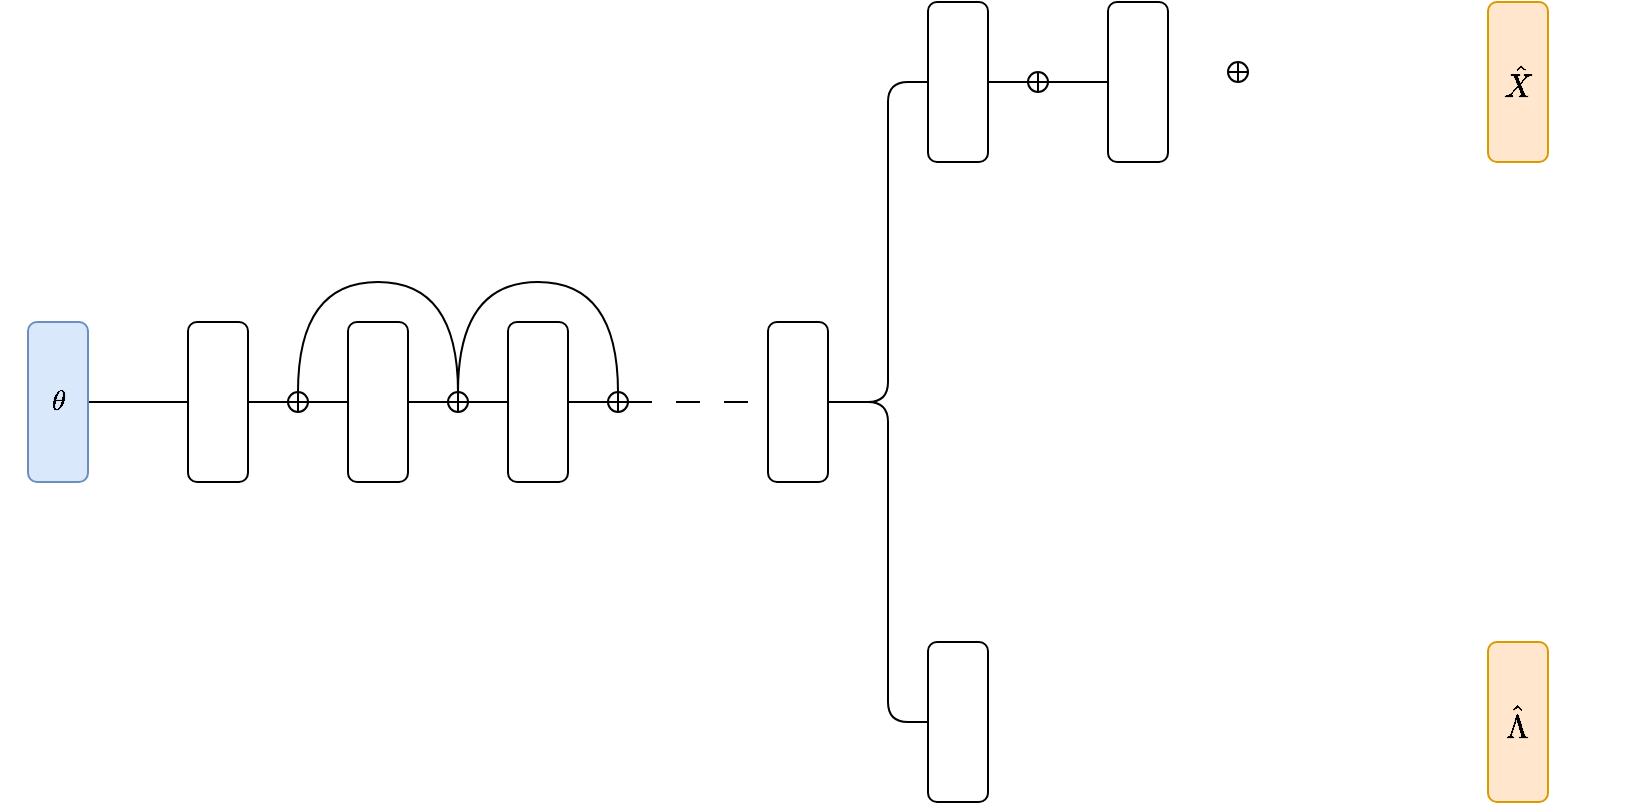 <mxfile version="24.7.17">
  <diagram name="Pagina-1" id="8oRIxMp05fM2Ib0slp5O">
    <mxGraphModel dx="477" dy="318" grid="1" gridSize="10" guides="1" tooltips="1" connect="1" arrows="1" fold="1" page="1" pageScale="1" pageWidth="1169" pageHeight="827" math="1" shadow="0">
      <root>
        <mxCell id="0" />
        <mxCell id="1" parent="0" />
        <mxCell id="CwHO6hKkY0x4LPlJkO1Z-6" style="edgeStyle=orthogonalEdgeStyle;rounded=1;orthogonalLoop=1;jettySize=auto;html=1;exitX=0;exitY=0.5;exitDx=0;exitDy=0;entryX=1;entryY=0.5;entryDx=0;entryDy=0;endArrow=none;endFill=0;" parent="1" source="bO4HwjNe5tgWnpyrZHRT-1" target="CwHO6hKkY0x4LPlJkO1Z-5" edge="1">
          <mxGeometry relative="1" as="geometry" />
        </mxCell>
        <mxCell id="bO4HwjNe5tgWnpyrZHRT-1" value="" style="rounded=1;whiteSpace=wrap;html=1;" parent="1" vertex="1">
          <mxGeometry x="190" y="240" width="30" height="80" as="geometry" />
        </mxCell>
        <mxCell id="bO4HwjNe5tgWnpyrZHRT-7" style="edgeStyle=orthogonalEdgeStyle;rounded=1;orthogonalLoop=1;jettySize=auto;html=1;exitX=1;exitY=0.5;exitDx=0;exitDy=0;entryX=0;entryY=0.5;entryDx=0;entryDy=0;endArrow=none;endFill=0;" parent="1" source="9LMf7SJtemVIQQQjcJtE-13" target="bO4HwjNe5tgWnpyrZHRT-4" edge="1">
          <mxGeometry relative="1" as="geometry" />
        </mxCell>
        <mxCell id="9LMf7SJtemVIQQQjcJtE-12" style="edgeStyle=orthogonalEdgeStyle;rounded=1;orthogonalLoop=1;jettySize=auto;html=1;exitX=0;exitY=0.5;exitDx=0;exitDy=0;entryX=1;entryY=0.5;entryDx=0;entryDy=0;endArrow=none;endFill=0;" parent="1" source="bO4HwjNe5tgWnpyrZHRT-3" target="9LMf7SJtemVIQQQjcJtE-9" edge="1">
          <mxGeometry relative="1" as="geometry" />
        </mxCell>
        <mxCell id="bO4HwjNe5tgWnpyrZHRT-3" value="" style="rounded=1;whiteSpace=wrap;html=1;" parent="1" vertex="1">
          <mxGeometry x="270" y="240" width="30" height="80" as="geometry" />
        </mxCell>
        <mxCell id="bO4HwjNe5tgWnpyrZHRT-4" value="" style="rounded=1;whiteSpace=wrap;html=1;" parent="1" vertex="1">
          <mxGeometry x="350" y="240" width="30" height="80" as="geometry" />
        </mxCell>
        <mxCell id="bO4HwjNe5tgWnpyrZHRT-10" value="" style="rounded=1;whiteSpace=wrap;html=1;" parent="1" vertex="1">
          <mxGeometry x="480" y="240" width="30" height="80" as="geometry" />
        </mxCell>
        <mxCell id="9LMf7SJtemVIQQQjcJtE-41" style="edgeStyle=orthogonalEdgeStyle;rounded=1;orthogonalLoop=1;jettySize=auto;html=1;exitX=1;exitY=0.5;exitDx=0;exitDy=0;entryX=0;entryY=0.5;entryDx=0;entryDy=0;endArrow=none;endFill=0;" parent="1" source="bO4HwjNe5tgWnpyrZHRT-23" target="9LMf7SJtemVIQQQjcJtE-39" edge="1">
          <mxGeometry relative="1" as="geometry" />
        </mxCell>
        <mxCell id="qqz8z3w6AMqJboERfU2k-1" style="edgeStyle=orthogonalEdgeStyle;rounded=1;orthogonalLoop=1;jettySize=auto;html=1;exitX=0;exitY=0.5;exitDx=0;exitDy=0;entryX=1;entryY=0.5;entryDx=0;entryDy=0;endArrow=none;endFill=0;" edge="1" parent="1" source="bO4HwjNe5tgWnpyrZHRT-23" target="bO4HwjNe5tgWnpyrZHRT-10">
          <mxGeometry relative="1" as="geometry">
            <Array as="points">
              <mxPoint x="540" y="120" />
              <mxPoint x="540" y="280" />
            </Array>
          </mxGeometry>
        </mxCell>
        <mxCell id="bO4HwjNe5tgWnpyrZHRT-23" value="" style="rounded=1;whiteSpace=wrap;html=1;" parent="1" vertex="1">
          <mxGeometry x="560" y="80" width="30" height="80" as="geometry" />
        </mxCell>
        <mxCell id="qqz8z3w6AMqJboERfU2k-2" style="edgeStyle=orthogonalEdgeStyle;rounded=1;orthogonalLoop=1;jettySize=auto;html=1;exitX=0;exitY=0.5;exitDx=0;exitDy=0;endArrow=none;endFill=0;" edge="1" parent="1" source="bO4HwjNe5tgWnpyrZHRT-24">
          <mxGeometry relative="1" as="geometry">
            <mxPoint x="510.0" y="280" as="targetPoint" />
            <Array as="points">
              <mxPoint x="540" y="440" />
              <mxPoint x="540" y="280" />
            </Array>
          </mxGeometry>
        </mxCell>
        <mxCell id="bO4HwjNe5tgWnpyrZHRT-24" value="" style="rounded=1;whiteSpace=wrap;html=1;" parent="1" vertex="1">
          <mxGeometry x="560" y="400" width="30" height="80" as="geometry" />
        </mxCell>
        <mxCell id="bO4HwjNe5tgWnpyrZHRT-31" value="$$\hat X$$" style="rounded=1;whiteSpace=wrap;html=1;fontSize=14;fillColor=#ffe6cc;strokeColor=#d79b00;" parent="1" vertex="1">
          <mxGeometry x="840" y="80" width="30" height="80" as="geometry" />
        </mxCell>
        <mxCell id="bO4HwjNe5tgWnpyrZHRT-33" value="&lt;font style=&quot;font-size: 14px;&quot;&gt;$$\hat\Lambda$$&lt;/font&gt;" style="rounded=1;whiteSpace=wrap;html=1;fillColor=#ffe6cc;strokeColor=#d79b00;" parent="1" vertex="1">
          <mxGeometry x="840" y="400" width="30" height="80" as="geometry" />
        </mxCell>
        <mxCell id="9LMf7SJtemVIQQQjcJtE-10" style="edgeStyle=orthogonalEdgeStyle;rounded=1;orthogonalLoop=1;jettySize=auto;html=1;exitX=0;exitY=0.5;exitDx=0;exitDy=0;entryX=1;entryY=0.5;entryDx=0;entryDy=0;endArrow=none;endFill=0;" parent="1" source="9LMf7SJtemVIQQQjcJtE-9" target="bO4HwjNe5tgWnpyrZHRT-1" edge="1">
          <mxGeometry relative="1" as="geometry" />
        </mxCell>
        <mxCell id="9LMf7SJtemVIQQQjcJtE-21" style="edgeStyle=orthogonalEdgeStyle;rounded=1;orthogonalLoop=1;jettySize=auto;html=1;exitX=0.5;exitY=0;exitDx=0;exitDy=0;entryX=0.5;entryY=0;entryDx=0;entryDy=0;endArrow=none;endFill=0;curved=1;" parent="1" source="9LMf7SJtemVIQQQjcJtE-9" target="9LMf7SJtemVIQQQjcJtE-13" edge="1">
          <mxGeometry relative="1" as="geometry">
            <Array as="points">
              <mxPoint x="245" y="220" />
              <mxPoint x="325" y="220" />
            </Array>
          </mxGeometry>
        </mxCell>
        <mxCell id="9LMf7SJtemVIQQQjcJtE-9" value="" style="shape=orEllipse;perimeter=ellipsePerimeter;whiteSpace=wrap;html=1;backgroundOutline=1;rounded=1;" parent="1" vertex="1">
          <mxGeometry x="240" y="275" width="10" height="10" as="geometry" />
        </mxCell>
        <mxCell id="9LMf7SJtemVIQQQjcJtE-14" value="" style="edgeStyle=orthogonalEdgeStyle;rounded=1;orthogonalLoop=1;jettySize=auto;html=1;exitX=1;exitY=0.5;exitDx=0;exitDy=0;entryX=0;entryY=0.5;entryDx=0;entryDy=0;endArrow=none;endFill=0;" parent="1" source="bO4HwjNe5tgWnpyrZHRT-3" target="9LMf7SJtemVIQQQjcJtE-13" edge="1">
          <mxGeometry relative="1" as="geometry">
            <mxPoint x="320" y="285" as="sourcePoint" />
            <mxPoint x="360" y="285" as="targetPoint" />
          </mxGeometry>
        </mxCell>
        <mxCell id="9LMf7SJtemVIQQQjcJtE-24" style="edgeStyle=orthogonalEdgeStyle;rounded=1;orthogonalLoop=1;jettySize=auto;html=1;exitX=0.5;exitY=0;exitDx=0;exitDy=0;entryX=0.5;entryY=0;entryDx=0;entryDy=0;curved=1;endArrow=none;endFill=0;" parent="1" source="9LMf7SJtemVIQQQjcJtE-13" target="9LMf7SJtemVIQQQjcJtE-22" edge="1">
          <mxGeometry relative="1" as="geometry">
            <Array as="points">
              <mxPoint x="325" y="220" />
              <mxPoint x="405" y="220" />
            </Array>
          </mxGeometry>
        </mxCell>
        <mxCell id="9LMf7SJtemVIQQQjcJtE-13" value="" style="shape=orEllipse;perimeter=ellipsePerimeter;whiteSpace=wrap;html=1;backgroundOutline=1;rounded=1;" parent="1" vertex="1">
          <mxGeometry x="320" y="275" width="10" height="10" as="geometry" />
        </mxCell>
        <mxCell id="9LMf7SJtemVIQQQjcJtE-23" style="edgeStyle=orthogonalEdgeStyle;rounded=1;orthogonalLoop=1;jettySize=auto;html=1;exitX=0;exitY=0.5;exitDx=0;exitDy=0;entryX=1;entryY=0.5;entryDx=0;entryDy=0;endArrow=none;endFill=0;" parent="1" source="9LMf7SJtemVIQQQjcJtE-22" target="bO4HwjNe5tgWnpyrZHRT-4" edge="1">
          <mxGeometry relative="1" as="geometry" />
        </mxCell>
        <mxCell id="9LMf7SJtemVIQQQjcJtE-25" style="edgeStyle=orthogonalEdgeStyle;rounded=1;orthogonalLoop=1;jettySize=auto;html=1;exitX=1;exitY=0.5;exitDx=0;exitDy=0;entryX=0;entryY=0.5;entryDx=0;entryDy=0;dashed=1;dashPattern=12 12;endArrow=none;endFill=0;" parent="1" source="9LMf7SJtemVIQQQjcJtE-22" target="bO4HwjNe5tgWnpyrZHRT-10" edge="1">
          <mxGeometry relative="1" as="geometry" />
        </mxCell>
        <mxCell id="9LMf7SJtemVIQQQjcJtE-22" value="" style="shape=orEllipse;perimeter=ellipsePerimeter;whiteSpace=wrap;html=1;backgroundOutline=1;rounded=1;" parent="1" vertex="1">
          <mxGeometry x="400" y="275" width="10" height="10" as="geometry" />
        </mxCell>
        <mxCell id="9LMf7SJtemVIQQQjcJtE-42" style="edgeStyle=orthogonalEdgeStyle;rounded=1;orthogonalLoop=1;jettySize=auto;html=1;exitX=1;exitY=0.5;exitDx=0;exitDy=0;entryX=0;entryY=0.5;entryDx=0;entryDy=0;endArrow=none;endFill=0;" parent="1" source="9LMf7SJtemVIQQQjcJtE-39" target="9LMf7SJtemVIQQQjcJtE-40" edge="1">
          <mxGeometry relative="1" as="geometry" />
        </mxCell>
        <mxCell id="9LMf7SJtemVIQQQjcJtE-39" value="" style="shape=orEllipse;perimeter=ellipsePerimeter;whiteSpace=wrap;html=1;backgroundOutline=1;rounded=1;" parent="1" vertex="1">
          <mxGeometry x="610" y="115" width="10" height="10" as="geometry" />
        </mxCell>
        <mxCell id="9LMf7SJtemVIQQQjcJtE-40" value="" style="rounded=1;whiteSpace=wrap;html=1;" parent="1" vertex="1">
          <mxGeometry x="650" y="80" width="30" height="80" as="geometry" />
        </mxCell>
        <mxCell id="9LMf7SJtemVIQQQjcJtE-44" value="" style="shape=orEllipse;perimeter=ellipsePerimeter;whiteSpace=wrap;html=1;backgroundOutline=1;rounded=1;" parent="1" vertex="1">
          <mxGeometry x="710" y="110" width="10" height="10" as="geometry" />
        </mxCell>
        <mxCell id="CwHO6hKkY0x4LPlJkO1Z-5" value="$$\theta$$" style="rounded=1;whiteSpace=wrap;html=1;fillStyle=auto;fillColor=#dae8fc;strokeColor=#6c8ebf;" parent="1" vertex="1">
          <mxGeometry x="110" y="240" width="30" height="80" as="geometry" />
        </mxCell>
      </root>
    </mxGraphModel>
  </diagram>
</mxfile>

